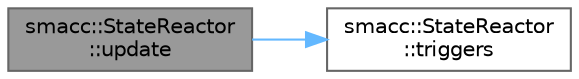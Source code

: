 digraph "smacc::StateReactor::update"
{
 // LATEX_PDF_SIZE
  bgcolor="transparent";
  edge [fontname=Helvetica,fontsize=10,labelfontname=Helvetica,labelfontsize=10];
  node [fontname=Helvetica,fontsize=10,shape=box,height=0.2,width=0.4];
  rankdir="LR";
  Node1 [label="smacc::StateReactor\l::update",height=0.2,width=0.4,color="gray40", fillcolor="grey60", style="filled", fontcolor="black",tooltip=" "];
  Node1 -> Node2 [color="steelblue1",style="solid"];
  Node2 [label="smacc::StateReactor\l::triggers",height=0.2,width=0.4,color="grey40", fillcolor="white", style="filled",URL="$classsmacc_1_1StateReactor.html#a445bc3c90980d75d7d815b85cfb68b21",tooltip=" "];
}
